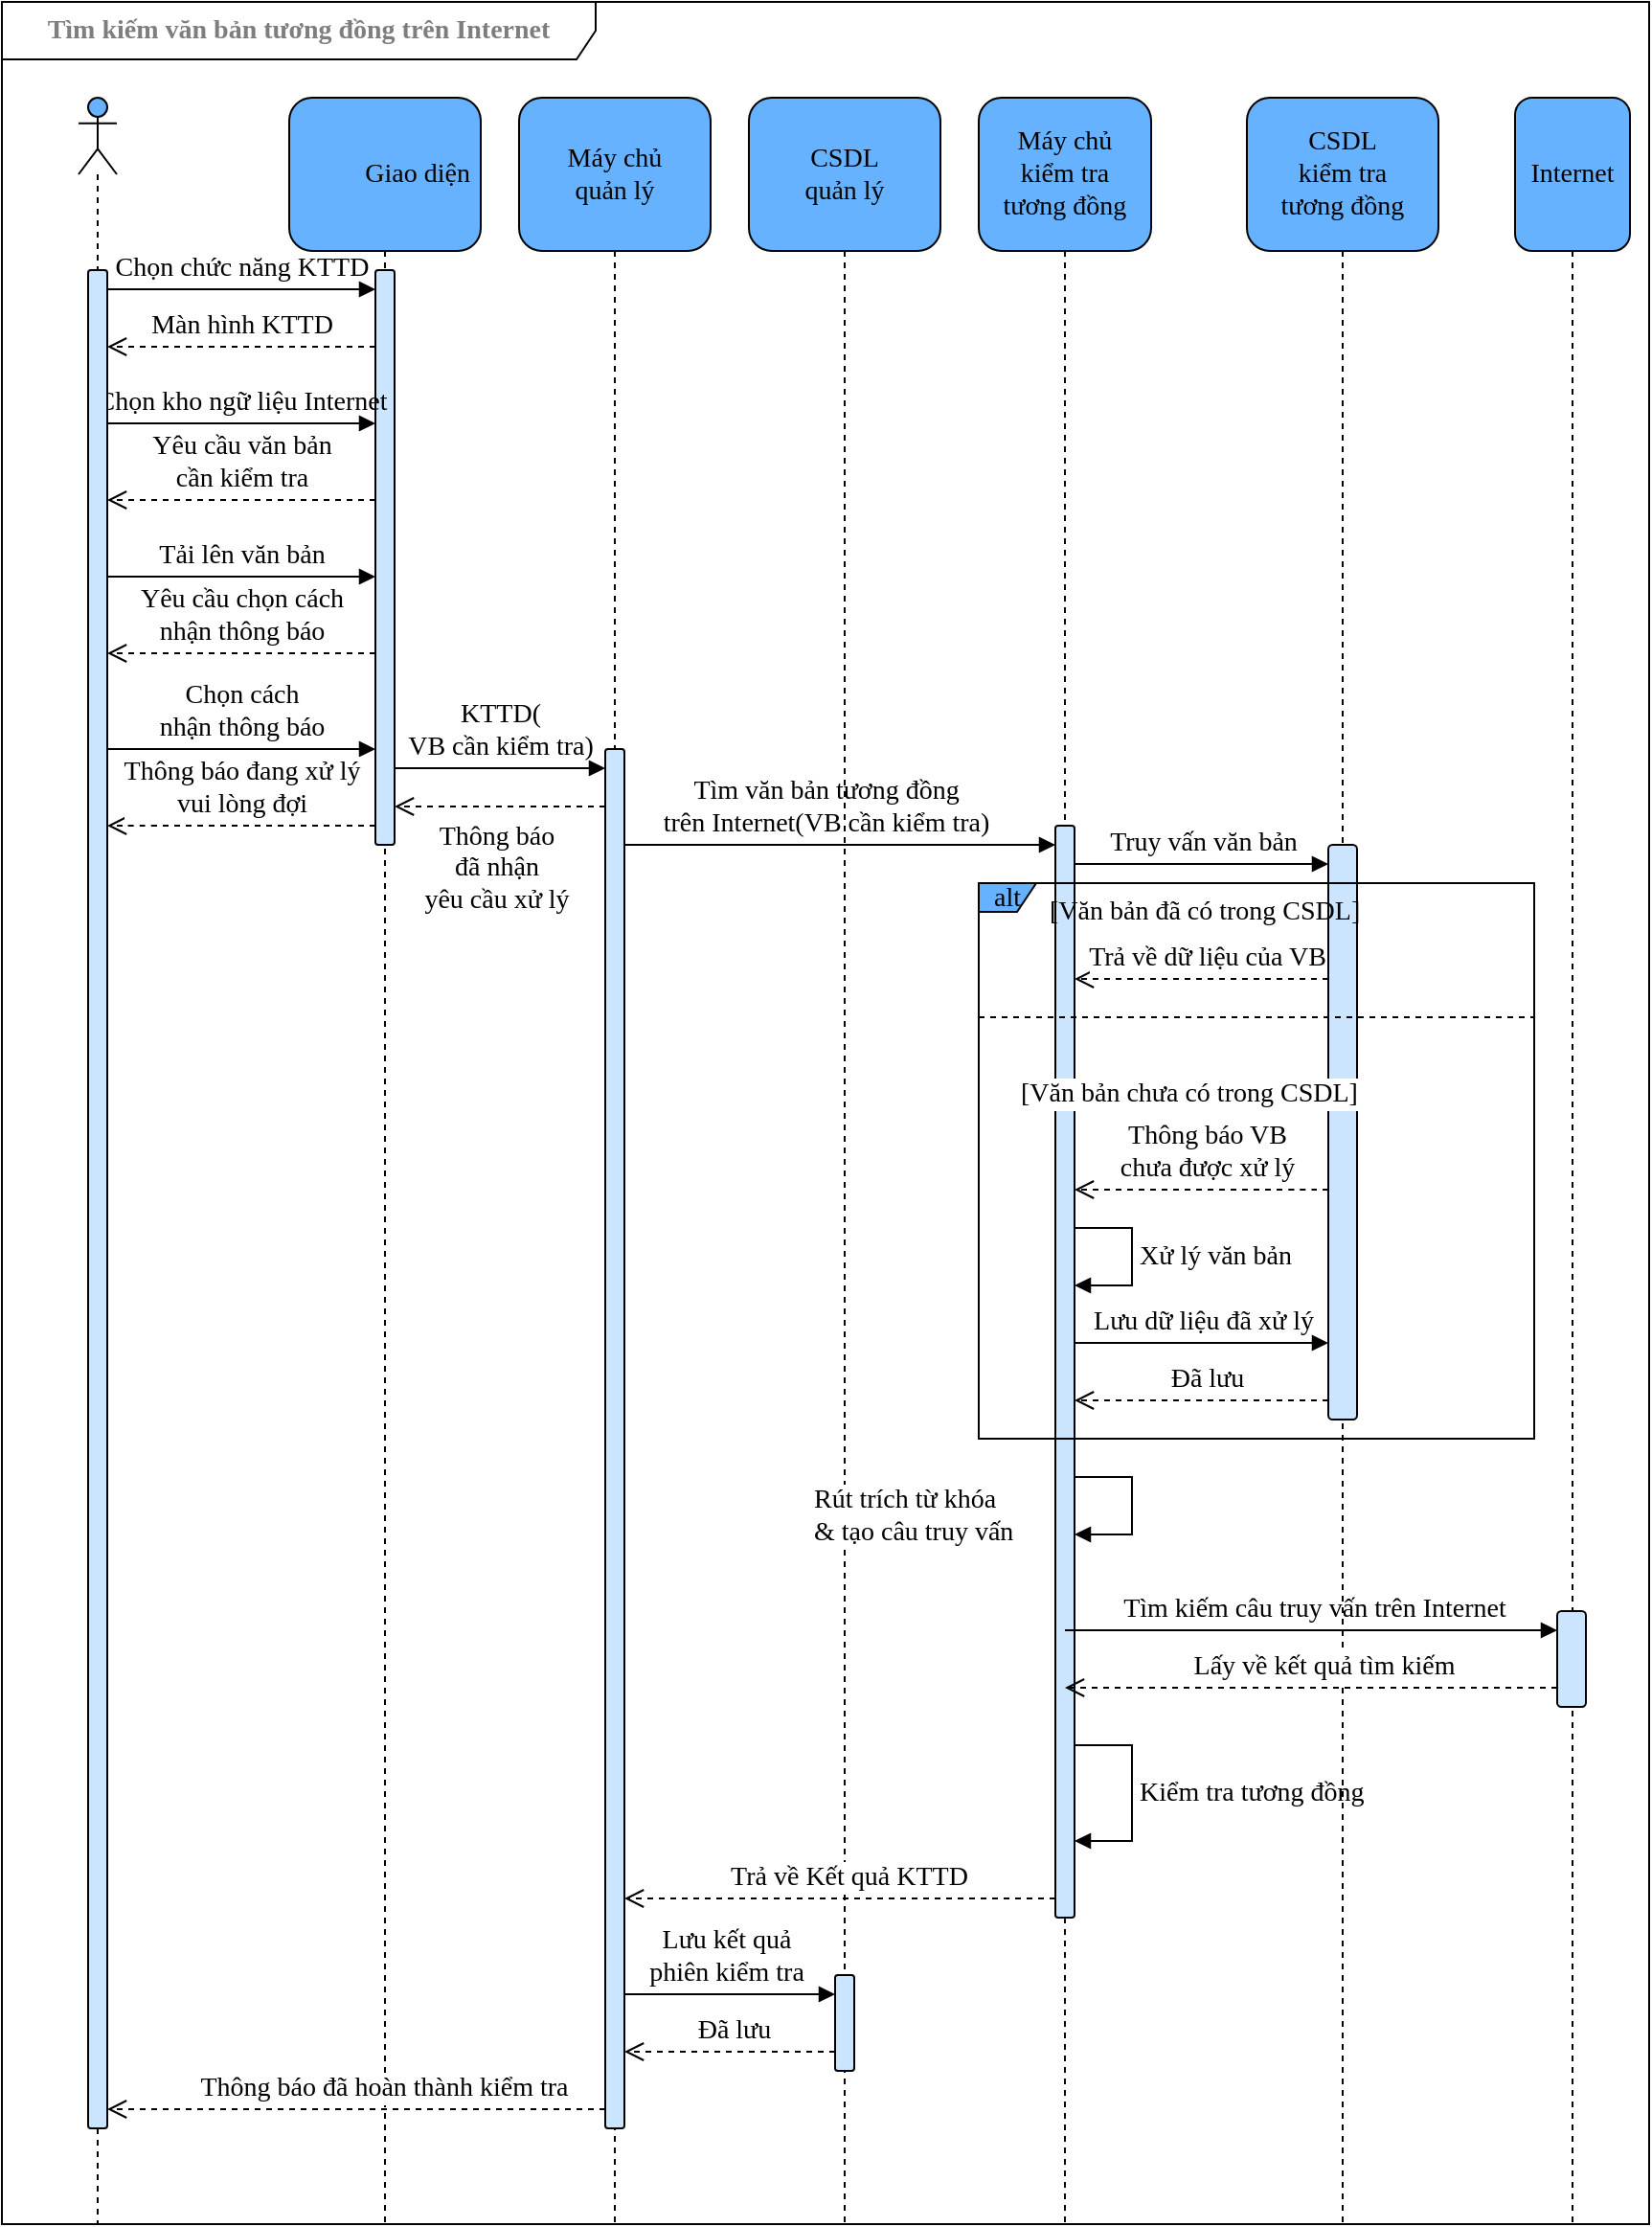 <mxfile version="21.0.2" type="github">
  <diagram name="Page-1" id="2YBvvXClWsGukQMizWep">
    <mxGraphModel dx="1750" dy="870" grid="1" gridSize="10" guides="1" tooltips="1" connect="1" arrows="1" fold="1" page="1" pageScale="1" pageWidth="827" pageHeight="1169" math="0" shadow="0">
      <root>
        <mxCell id="0" />
        <mxCell id="1" parent="0" />
        <mxCell id="cX_w4Ew1UuXiZ9B4Vwmg-1" value="" style="shape=umlLifeline;perimeter=lifelinePerimeter;whiteSpace=wrap;html=1;container=1;dropTarget=0;collapsible=0;recursiveResize=0;outlineConnect=0;portConstraint=eastwest;newEdgeStyle={&quot;edgeStyle&quot;:&quot;elbowEdgeStyle&quot;,&quot;elbow&quot;:&quot;vertical&quot;,&quot;curved&quot;:0,&quot;rounded&quot;:0};participant=umlActor;fontFamily=Times New Roman;fontSize=14;labelBackgroundColor=none;rounded=1;fillColor=#66B2FF;" vertex="1" parent="1">
          <mxGeometry x="40" y="50" width="20" height="1110" as="geometry" />
        </mxCell>
        <mxCell id="cX_w4Ew1UuXiZ9B4Vwmg-2" value="&lt;b&gt;Tìm kiếm văn bản tương đồng trên Internet&lt;/b&gt;" style="shape=umlFrame;whiteSpace=wrap;html=1;pointerEvents=0;recursiveResize=0;container=1;collapsible=0;width=310;height=30;fontFamily=Times New Roman;fontSize=14;labelBackgroundColor=none;rounded=1;labelBorderColor=none;textOpacity=50;" vertex="1" parent="1">
          <mxGeometry width="860" height="1160" as="geometry" />
        </mxCell>
        <mxCell id="cX_w4Ew1UuXiZ9B4Vwmg-3" value="&lt;div style=&quot;text-align: center; font-size: 14px;&quot;&gt;&lt;span style=&quot;background-color: initial; font-size: 14px;&quot;&gt;Giao diện&lt;/span&gt;&lt;span style=&quot;background-color: initial; white-space: pre; font-size: 14px;&quot;&gt;	&lt;/span&gt;&lt;/div&gt;" style="shape=umlLifeline;perimeter=lifelinePerimeter;whiteSpace=wrap;html=1;container=1;dropTarget=0;collapsible=0;recursiveResize=0;outlineConnect=0;portConstraint=eastwest;newEdgeStyle={&quot;edgeStyle&quot;:&quot;elbowEdgeStyle&quot;,&quot;elbow&quot;:&quot;vertical&quot;,&quot;curved&quot;:0,&quot;rounded&quot;:0};size=80;fontFamily=Times New Roman;fontSize=14;labelBackgroundColor=none;align=right;verticalAlign=middle;rounded=1;fillColor=#66B2FF;" vertex="1" parent="cX_w4Ew1UuXiZ9B4Vwmg-2">
          <mxGeometry x="150" y="50" width="100" height="1110" as="geometry" />
        </mxCell>
        <mxCell id="cX_w4Ew1UuXiZ9B4Vwmg-4" value="" style="html=1;points=[];perimeter=orthogonalPerimeter;outlineConnect=0;targetShapes=umlLifeline;portConstraint=eastwest;newEdgeStyle={&quot;edgeStyle&quot;:&quot;elbowEdgeStyle&quot;,&quot;elbow&quot;:&quot;vertical&quot;,&quot;curved&quot;:0,&quot;rounded&quot;:0};rounded=1;fontFamily=Times New Roman;fontSize=14;fillColor=#CCE5FF;" vertex="1" parent="cX_w4Ew1UuXiZ9B4Vwmg-3">
          <mxGeometry x="45" y="90" width="10" height="300" as="geometry" />
        </mxCell>
        <mxCell id="cX_w4Ew1UuXiZ9B4Vwmg-5" value="CSDL&lt;br style=&quot;font-size: 14px;&quot;&gt;quản lý" style="shape=umlLifeline;perimeter=lifelinePerimeter;whiteSpace=wrap;html=1;container=1;dropTarget=0;collapsible=0;recursiveResize=0;outlineConnect=0;portConstraint=eastwest;newEdgeStyle={&quot;edgeStyle&quot;:&quot;elbowEdgeStyle&quot;,&quot;elbow&quot;:&quot;vertical&quot;,&quot;curved&quot;:0,&quot;rounded&quot;:0};size=80;fontFamily=Times New Roman;fontSize=14;labelBackgroundColor=none;rounded=1;fillColor=#66B2FF;" vertex="1" parent="cX_w4Ew1UuXiZ9B4Vwmg-2">
          <mxGeometry x="390" y="50" width="100" height="1110" as="geometry" />
        </mxCell>
        <mxCell id="cX_w4Ew1UuXiZ9B4Vwmg-7" value="" style="html=1;points=[];perimeter=orthogonalPerimeter;outlineConnect=0;targetShapes=umlLifeline;portConstraint=eastwest;newEdgeStyle={&quot;edgeStyle&quot;:&quot;elbowEdgeStyle&quot;,&quot;elbow&quot;:&quot;vertical&quot;,&quot;curved&quot;:0,&quot;rounded&quot;:0};rounded=1;fontFamily=Times New Roman;fontSize=14;fillColor=#CCE5FF;" vertex="1" parent="cX_w4Ew1UuXiZ9B4Vwmg-5">
          <mxGeometry x="45" y="980" width="10" height="50" as="geometry" />
        </mxCell>
        <mxCell id="cX_w4Ew1UuXiZ9B4Vwmg-8" value="Máy chủ&lt;br style=&quot;font-size: 14px;&quot;&gt;quản lý" style="shape=umlLifeline;perimeter=lifelinePerimeter;whiteSpace=wrap;html=1;container=1;dropTarget=0;collapsible=0;recursiveResize=0;outlineConnect=0;portConstraint=eastwest;newEdgeStyle={&quot;edgeStyle&quot;:&quot;elbowEdgeStyle&quot;,&quot;elbow&quot;:&quot;vertical&quot;,&quot;curved&quot;:0,&quot;rounded&quot;:0};size=80;fontFamily=Times New Roman;fontSize=14;labelBackgroundColor=none;rounded=1;fillColor=#66B2FF;" vertex="1" parent="cX_w4Ew1UuXiZ9B4Vwmg-2">
          <mxGeometry x="270" y="50" width="100" height="1110" as="geometry" />
        </mxCell>
        <mxCell id="cX_w4Ew1UuXiZ9B4Vwmg-9" value="&lt;font style=&quot;font-size: 14px;&quot;&gt;KTTD(&lt;br style=&quot;font-size: 14px;&quot;&gt;VB cần kiểm tra)&lt;br style=&quot;font-size: 14px;&quot;&gt;&lt;/font&gt;" style="html=1;verticalAlign=bottom;endArrow=block;edgeStyle=elbowEdgeStyle;elbow=vertical;curved=0;rounded=1;fontFamily=Times New Roman;fontSize=14;labelBackgroundColor=none;" edge="1" parent="cX_w4Ew1UuXiZ9B4Vwmg-2" source="cX_w4Ew1UuXiZ9B4Vwmg-4" target="cX_w4Ew1UuXiZ9B4Vwmg-32">
          <mxGeometry width="80" relative="1" as="geometry">
            <mxPoint x="200" y="400" as="sourcePoint" />
            <mxPoint x="320" y="300" as="targetPoint" />
            <Array as="points">
              <mxPoint x="260" y="400" />
              <mxPoint x="270" y="410" />
              <mxPoint x="220" y="410" />
              <mxPoint x="220" y="410" />
              <mxPoint x="230" y="400" />
              <mxPoint x="260" y="300" />
              <mxPoint x="220" y="290" />
              <mxPoint x="310" y="310" />
              <mxPoint x="350" y="390" />
              <mxPoint x="360" y="400" />
              <mxPoint x="320" y="590" />
              <mxPoint x="420" y="700" />
            </Array>
            <mxPoint as="offset" />
          </mxGeometry>
        </mxCell>
        <mxCell id="cX_w4Ew1UuXiZ9B4Vwmg-12" value="Máy chủ&lt;br style=&quot;font-size: 14px;&quot;&gt;kiểm tra&lt;br style=&quot;font-size: 14px;&quot;&gt;tương đồng" style="shape=umlLifeline;perimeter=lifelinePerimeter;whiteSpace=wrap;html=1;container=1;dropTarget=0;collapsible=0;recursiveResize=0;outlineConnect=0;portConstraint=eastwest;newEdgeStyle={&quot;edgeStyle&quot;:&quot;elbowEdgeStyle&quot;,&quot;elbow&quot;:&quot;vertical&quot;,&quot;curved&quot;:0,&quot;rounded&quot;:0};size=80;fontFamily=Times New Roman;fontSize=14;labelBackgroundColor=none;rounded=1;fillColor=#66B2FF;" vertex="1" parent="cX_w4Ew1UuXiZ9B4Vwmg-2">
          <mxGeometry x="510" y="50" width="90" height="1110" as="geometry" />
        </mxCell>
        <mxCell id="cX_w4Ew1UuXiZ9B4Vwmg-13" value="&lt;font style=&quot;font-size: 14px;&quot;&gt;Kiểm tra tương đồng&lt;/font&gt;" style="html=1;align=left;spacingLeft=2;endArrow=block;rounded=1;edgeStyle=orthogonalEdgeStyle;curved=0;rounded=0;fontFamily=Times New Roman;fontSize=14;" edge="1" parent="cX_w4Ew1UuXiZ9B4Vwmg-12" source="cX_w4Ew1UuXiZ9B4Vwmg-14" target="cX_w4Ew1UuXiZ9B4Vwmg-14">
          <mxGeometry relative="1" as="geometry">
            <mxPoint x="50" y="930" as="sourcePoint" />
            <Array as="points">
              <mxPoint x="80" y="860" />
              <mxPoint x="80" y="910" />
            </Array>
            <mxPoint x="100" y="830" as="targetPoint" />
          </mxGeometry>
        </mxCell>
        <mxCell id="cX_w4Ew1UuXiZ9B4Vwmg-14" value="" style="html=1;points=[];perimeter=orthogonalPerimeter;outlineConnect=0;targetShapes=umlLifeline;portConstraint=eastwest;newEdgeStyle={&quot;edgeStyle&quot;:&quot;elbowEdgeStyle&quot;,&quot;elbow&quot;:&quot;vertical&quot;,&quot;curved&quot;:0,&quot;rounded&quot;:0};rounded=1;fontFamily=Times New Roman;fontSize=14;fillColor=#CCE5FF;" vertex="1" parent="cX_w4Ew1UuXiZ9B4Vwmg-12">
          <mxGeometry x="40" y="380" width="10" height="570" as="geometry" />
        </mxCell>
        <mxCell id="cX_w4Ew1UuXiZ9B4Vwmg-15" value="&lt;font style=&quot;font-size: 14px;&quot;&gt;Xử lý văn bản&lt;/font&gt;" style="html=1;align=left;spacingLeft=2;endArrow=block;rounded=1;edgeStyle=orthogonalEdgeStyle;curved=0;rounded=0;fontFamily=Times New Roman;fontSize=14;" edge="1" parent="cX_w4Ew1UuXiZ9B4Vwmg-12" source="cX_w4Ew1UuXiZ9B4Vwmg-14" target="cX_w4Ew1UuXiZ9B4Vwmg-14">
          <mxGeometry relative="1" as="geometry">
            <mxPoint x="-30" y="585" as="sourcePoint" />
            <Array as="points">
              <mxPoint x="80" y="590" />
              <mxPoint x="80" y="620" />
            </Array>
          </mxGeometry>
        </mxCell>
        <mxCell id="cX_w4Ew1UuXiZ9B4Vwmg-16" value="CSDL&lt;br style=&quot;font-size: 14px;&quot;&gt;kiểm tra&lt;br style=&quot;font-size: 14px;&quot;&gt;tương đồng" style="shape=umlLifeline;perimeter=lifelinePerimeter;whiteSpace=wrap;html=1;container=1;dropTarget=0;collapsible=0;recursiveResize=0;outlineConnect=0;portConstraint=eastwest;newEdgeStyle={&quot;edgeStyle&quot;:&quot;elbowEdgeStyle&quot;,&quot;elbow&quot;:&quot;vertical&quot;,&quot;curved&quot;:0,&quot;rounded&quot;:0};size=80;fontFamily=Times New Roman;fontSize=14;labelBackgroundColor=none;rounded=1;fillColor=#66B2FF;" vertex="1" parent="cX_w4Ew1UuXiZ9B4Vwmg-2">
          <mxGeometry x="650" y="50" width="100" height="1110" as="geometry" />
        </mxCell>
        <mxCell id="cX_w4Ew1UuXiZ9B4Vwmg-17" value="" style="html=1;points=[];perimeter=orthogonalPerimeter;outlineConnect=0;targetShapes=umlLifeline;portConstraint=eastwest;newEdgeStyle={&quot;edgeStyle&quot;:&quot;elbowEdgeStyle&quot;,&quot;elbow&quot;:&quot;vertical&quot;,&quot;curved&quot;:0,&quot;rounded&quot;:0};rounded=1;fontFamily=Times New Roman;fontSize=14;fillColor=#CCE5FF;" vertex="1" parent="cX_w4Ew1UuXiZ9B4Vwmg-16">
          <mxGeometry x="42.5" y="390" width="15" height="300" as="geometry" />
        </mxCell>
        <mxCell id="cX_w4Ew1UuXiZ9B4Vwmg-18" value="&lt;font style=&quot;font-size: 14px;&quot;&gt;Tìm văn bản tương đồng&lt;br&gt;trên Internet(VB cần kiểm tra)&lt;br style=&quot;font-size: 14px;&quot;&gt;&lt;/font&gt;" style="html=1;verticalAlign=bottom;endArrow=block;edgeStyle=elbowEdgeStyle;elbow=vertical;curved=0;rounded=1;fontFamily=Times New Roman;fontSize=14;labelBackgroundColor=none;" edge="1" parent="cX_w4Ew1UuXiZ9B4Vwmg-2" source="cX_w4Ew1UuXiZ9B4Vwmg-32" target="cX_w4Ew1UuXiZ9B4Vwmg-14">
          <mxGeometry x="-0.067" width="80" relative="1" as="geometry">
            <mxPoint x="354" y="510" as="sourcePoint" />
            <mxPoint x="474" y="510" as="targetPoint" />
            <Array as="points">
              <mxPoint x="430" y="440" />
              <mxPoint x="414" y="510" />
              <mxPoint x="384" y="490" />
              <mxPoint x="444" y="510" />
              <mxPoint x="434" y="480" />
              <mxPoint x="444" y="490" />
              <mxPoint x="394" y="490" />
              <mxPoint x="394" y="490" />
              <mxPoint x="404" y="480" />
              <mxPoint x="434" y="380" />
              <mxPoint x="394" y="370" />
              <mxPoint x="484" y="390" />
              <mxPoint x="524" y="470" />
              <mxPoint x="534" y="480" />
              <mxPoint x="494" y="670" />
              <mxPoint x="594" y="780" />
            </Array>
            <mxPoint as="offset" />
          </mxGeometry>
        </mxCell>
        <mxCell id="cX_w4Ew1UuXiZ9B4Vwmg-19" value="&lt;font style=&quot;font-size: 14px;&quot;&gt;Truy vấn văn bản&lt;br style=&quot;font-size: 14px;&quot;&gt;&lt;/font&gt;" style="html=1;verticalAlign=bottom;endArrow=block;edgeStyle=elbowEdgeStyle;elbow=vertical;curved=0;rounded=1;fontFamily=Times New Roman;fontSize=14;labelBackgroundColor=none;" edge="1" parent="cX_w4Ew1UuXiZ9B4Vwmg-2" source="cX_w4Ew1UuXiZ9B4Vwmg-14" target="cX_w4Ew1UuXiZ9B4Vwmg-17">
          <mxGeometry x="0.013" width="80" relative="1" as="geometry">
            <mxPoint x="520" y="410" as="sourcePoint" />
            <mxPoint x="720" y="410" as="targetPoint" />
            <Array as="points">
              <mxPoint x="650" y="450" />
              <mxPoint x="610" y="530" />
              <mxPoint x="650" y="520" />
              <mxPoint x="570" y="510" />
              <mxPoint x="600" y="530" />
              <mxPoint x="610" y="520" />
              <mxPoint x="580" y="510" />
              <mxPoint x="580" y="520" />
              <mxPoint x="549" y="390" />
              <mxPoint x="609" y="410" />
              <mxPoint x="599" y="380" />
              <mxPoint x="609" y="390" />
              <mxPoint x="559" y="390" />
              <mxPoint x="559" y="390" />
              <mxPoint x="569" y="380" />
              <mxPoint x="599" y="280" />
              <mxPoint x="559" y="270" />
              <mxPoint x="649" y="290" />
              <mxPoint x="689" y="370" />
              <mxPoint x="699" y="380" />
              <mxPoint x="659" y="570" />
              <mxPoint x="759" y="680" />
            </Array>
            <mxPoint as="offset" />
          </mxGeometry>
        </mxCell>
        <mxCell id="cX_w4Ew1UuXiZ9B4Vwmg-20" value="&lt;font style=&quot;font-size: 14px;&quot;&gt;alt&lt;/font&gt;" style="shape=umlFrame;whiteSpace=wrap;html=1;pointerEvents=0;recursiveResize=0;container=1;collapsible=0;width=30;height=15;rounded=1;fontFamily=Times New Roman;fontSize=14;fillColor=#66B2FF;labelBackgroundColor=none;" vertex="1" parent="cX_w4Ew1UuXiZ9B4Vwmg-2">
          <mxGeometry x="510" y="460" width="290" height="290" as="geometry" />
        </mxCell>
        <mxCell id="cX_w4Ew1UuXiZ9B4Vwmg-21" value="&lt;font style=&quot;font-size: 14px;&quot;&gt;[Văn bản đã có trong CSDL]&lt;/font&gt;" style="text;html=1;rounded=1;fontFamily=Times New Roman;fontSize=14;" vertex="1" parent="cX_w4Ew1UuXiZ9B4Vwmg-20">
          <mxGeometry width="100" height="20" relative="1" as="geometry">
            <mxPoint x="35" as="offset" />
          </mxGeometry>
        </mxCell>
        <mxCell id="cX_w4Ew1UuXiZ9B4Vwmg-22" value="&lt;font style=&quot;font-size: 14px;&quot;&gt;[Văn bản chưa có trong CSDL]&lt;/font&gt;" style="line;strokeWidth=1;dashed=1;labelPosition=center;verticalLabelPosition=bottom;align=left;verticalAlign=top;spacingLeft=20;spacingTop=15;html=1;whiteSpace=wrap;rounded=1;fontFamily=Times New Roman;fontSize=14;" vertex="1" parent="cX_w4Ew1UuXiZ9B4Vwmg-20">
          <mxGeometry y="60" width="290" height="20" as="geometry" />
        </mxCell>
        <mxCell id="cX_w4Ew1UuXiZ9B4Vwmg-23" value="&lt;font style=&quot;font-size: 14px;&quot;&gt;Trả về dữ liệu của VB&lt;/font&gt;" style="html=1;verticalAlign=bottom;endArrow=open;dashed=1;endSize=8;edgeStyle=elbowEdgeStyle;elbow=vertical;curved=0;rounded=1;fontFamily=Times New Roman;fontSize=14;" edge="1" parent="cX_w4Ew1UuXiZ9B4Vwmg-2" source="cX_w4Ew1UuXiZ9B4Vwmg-17" target="cX_w4Ew1UuXiZ9B4Vwmg-14">
          <mxGeometry x="-0.04" relative="1" as="geometry">
            <mxPoint x="770" y="459.58" as="sourcePoint" />
            <mxPoint x="650" y="459.58" as="targetPoint" />
            <Array as="points">
              <mxPoint x="630" y="510" />
              <mxPoint x="630" y="600" />
              <mxPoint x="630" y="630" />
              <mxPoint x="710" y="459.58" />
              <mxPoint x="730" y="459.58" />
              <mxPoint x="690" y="459.58" />
              <mxPoint x="740" y="469.58" />
              <mxPoint x="750" y="479.58" />
            </Array>
            <mxPoint as="offset" />
          </mxGeometry>
        </mxCell>
        <mxCell id="cX_w4Ew1UuXiZ9B4Vwmg-24" value="&lt;font style=&quot;font-size: 14px;&quot;&gt;Thông báo VB&lt;br style=&quot;font-size: 14px;&quot;&gt;chưa được xử lý&lt;/font&gt;" style="html=1;verticalAlign=bottom;endArrow=open;dashed=1;endSize=8;edgeStyle=elbowEdgeStyle;elbow=vertical;curved=0;rounded=1;fontFamily=Times New Roman;fontSize=14;" edge="1" parent="cX_w4Ew1UuXiZ9B4Vwmg-2" source="cX_w4Ew1UuXiZ9B4Vwmg-17" target="cX_w4Ew1UuXiZ9B4Vwmg-14">
          <mxGeometry x="-0.045" relative="1" as="geometry">
            <mxPoint x="755" y="750" as="sourcePoint" />
            <mxPoint x="610" y="750" as="targetPoint" />
            <Array as="points">
              <mxPoint x="680" y="620" />
              <mxPoint x="660" y="610" />
              <mxPoint x="640" y="600" />
              <mxPoint x="640" y="720" />
              <mxPoint x="685" y="750" />
              <mxPoint x="685" y="780" />
              <mxPoint x="765" y="609.58" />
              <mxPoint x="785" y="609.58" />
              <mxPoint x="745" y="609.58" />
              <mxPoint x="795" y="619.58" />
              <mxPoint x="805" y="629.58" />
            </Array>
            <mxPoint as="offset" />
          </mxGeometry>
        </mxCell>
        <mxCell id="cX_w4Ew1UuXiZ9B4Vwmg-25" value="&lt;font style=&quot;font-size: 14px;&quot;&gt;Lưu dữ liệu đã xử lý&lt;br style=&quot;font-size: 14px;&quot;&gt;&lt;/font&gt;" style="html=1;verticalAlign=bottom;endArrow=block;edgeStyle=elbowEdgeStyle;elbow=vertical;curved=0;rounded=1;fontFamily=Times New Roman;fontSize=14;labelBackgroundColor=none;" edge="1" parent="cX_w4Ew1UuXiZ9B4Vwmg-2" source="cX_w4Ew1UuXiZ9B4Vwmg-14" target="cX_w4Ew1UuXiZ9B4Vwmg-17">
          <mxGeometry x="0.013" width="80" relative="1" as="geometry">
            <mxPoint x="570" y="810" as="sourcePoint" />
            <mxPoint x="742.5" y="830" as="targetPoint" />
            <Array as="points">
              <mxPoint x="650" y="700" />
              <mxPoint x="640" y="790" />
              <mxPoint x="652.5" y="830" />
              <mxPoint x="692.5" y="820" />
              <mxPoint x="612.5" y="810" />
              <mxPoint x="642.5" y="830" />
              <mxPoint x="652.5" y="820" />
              <mxPoint x="622.5" y="810" />
              <mxPoint x="622.5" y="820" />
              <mxPoint x="591.5" y="690" />
              <mxPoint x="651.5" y="710" />
              <mxPoint x="641.5" y="680" />
              <mxPoint x="651.5" y="690" />
              <mxPoint x="601.5" y="690" />
              <mxPoint x="601.5" y="690" />
              <mxPoint x="611.5" y="680" />
              <mxPoint x="641.5" y="580" />
              <mxPoint x="601.5" y="570" />
              <mxPoint x="691.5" y="590" />
              <mxPoint x="731.5" y="670" />
              <mxPoint x="741.5" y="680" />
              <mxPoint x="701.5" y="870" />
              <mxPoint x="801.5" y="980" />
            </Array>
            <mxPoint as="offset" />
          </mxGeometry>
        </mxCell>
        <mxCell id="cX_w4Ew1UuXiZ9B4Vwmg-26" value="&lt;font style=&quot;font-size: 14px;&quot;&gt;Đã lưu&lt;/font&gt;" style="html=1;verticalAlign=bottom;endArrow=open;dashed=1;endSize=8;edgeStyle=elbowEdgeStyle;elbow=vertical;curved=0;rounded=1;fontFamily=Times New Roman;fontSize=14;" edge="1" parent="cX_w4Ew1UuXiZ9B4Vwmg-2" source="cX_w4Ew1UuXiZ9B4Vwmg-17" target="cX_w4Ew1UuXiZ9B4Vwmg-14">
          <mxGeometry x="-0.045" relative="1" as="geometry">
            <mxPoint x="785" y="840" as="sourcePoint" />
            <mxPoint x="590" y="840" as="targetPoint" />
            <Array as="points">
              <mxPoint x="650" y="730" />
              <mxPoint x="770" y="870" />
              <mxPoint x="770" y="900" />
              <mxPoint x="850" y="729.58" />
              <mxPoint x="870" y="729.58" />
              <mxPoint x="830" y="729.58" />
              <mxPoint x="880" y="739.58" />
              <mxPoint x="890" y="749.58" />
            </Array>
            <mxPoint as="offset" />
          </mxGeometry>
        </mxCell>
        <mxCell id="cX_w4Ew1UuXiZ9B4Vwmg-27" value="&lt;font style=&quot;font-size: 14px;&quot;&gt;Trả về Kết quả KTTD&lt;/font&gt;" style="html=1;verticalAlign=bottom;endArrow=open;dashed=1;endSize=8;edgeStyle=elbowEdgeStyle;elbow=vertical;curved=0;rounded=1;fontFamily=Times New Roman;fontSize=14;" edge="1" parent="cX_w4Ew1UuXiZ9B4Vwmg-2" source="cX_w4Ew1UuXiZ9B4Vwmg-14" target="cX_w4Ew1UuXiZ9B4Vwmg-32">
          <mxGeometry x="-0.04" relative="1" as="geometry">
            <mxPoint x="525" y="960" as="sourcePoint" />
            <mxPoint x="380" y="960" as="targetPoint" />
            <Array as="points">
              <mxPoint x="530" y="990" />
              <mxPoint x="460" y="960" />
              <mxPoint x="455" y="990" />
              <mxPoint x="535" y="819.58" />
              <mxPoint x="555" y="819.58" />
              <mxPoint x="515" y="819.58" />
              <mxPoint x="565" y="829.58" />
              <mxPoint x="575" y="839.58" />
            </Array>
            <mxPoint as="offset" />
          </mxGeometry>
        </mxCell>
        <mxCell id="cX_w4Ew1UuXiZ9B4Vwmg-28" value="&lt;font style=&quot;font-size: 14px;&quot;&gt;Lưu kết quả&lt;br style=&quot;font-size: 14px;&quot;&gt;phiên kiểm tra&lt;br style=&quot;font-size: 14px;&quot;&gt;&lt;/font&gt;" style="html=1;verticalAlign=bottom;endArrow=block;edgeStyle=elbowEdgeStyle;elbow=vertical;curved=0;rounded=1;fontFamily=Times New Roman;fontSize=14;labelBackgroundColor=none;" edge="1" parent="cX_w4Ew1UuXiZ9B4Vwmg-2" source="cX_w4Ew1UuXiZ9B4Vwmg-32" target="cX_w4Ew1UuXiZ9B4Vwmg-7">
          <mxGeometry x="-0.057" width="80" relative="1" as="geometry">
            <mxPoint x="337.5" y="1030" as="sourcePoint" />
            <mxPoint x="482.5" y="1030" as="targetPoint" />
            <Array as="points">
              <mxPoint x="380" y="1040" />
              <mxPoint x="460" y="990" />
              <mxPoint x="392.5" y="1030" />
              <mxPoint x="432.5" y="1020" />
              <mxPoint x="352.5" y="1010" />
              <mxPoint x="382.5" y="1030" />
              <mxPoint x="392.5" y="1020" />
              <mxPoint x="362.5" y="1010" />
              <mxPoint x="362.5" y="1020" />
              <mxPoint x="331.5" y="890" />
              <mxPoint x="391.5" y="910" />
              <mxPoint x="381.5" y="880" />
              <mxPoint x="391.5" y="890" />
              <mxPoint x="341.5" y="890" />
              <mxPoint x="341.5" y="890" />
              <mxPoint x="351.5" y="880" />
              <mxPoint x="381.5" y="780" />
              <mxPoint x="341.5" y="770" />
              <mxPoint x="431.5" y="790" />
              <mxPoint x="471.5" y="870" />
              <mxPoint x="481.5" y="880" />
              <mxPoint x="441.5" y="1070" />
              <mxPoint x="541.5" y="1180" />
            </Array>
            <mxPoint x="1" as="offset" />
          </mxGeometry>
        </mxCell>
        <mxCell id="cX_w4Ew1UuXiZ9B4Vwmg-29" value="&lt;font style=&quot;font-size: 14px;&quot;&gt;Đã lưu&lt;/font&gt;" style="html=1;verticalAlign=bottom;endArrow=open;dashed=1;endSize=8;edgeStyle=elbowEdgeStyle;elbow=vertical;curved=0;rounded=1;fontFamily=Times New Roman;fontSize=14;" edge="1" parent="cX_w4Ew1UuXiZ9B4Vwmg-2" source="cX_w4Ew1UuXiZ9B4Vwmg-7" target="cX_w4Ew1UuXiZ9B4Vwmg-32">
          <mxGeometry x="-0.04" relative="1" as="geometry">
            <mxPoint x="600" y="1080" as="sourcePoint" />
            <mxPoint x="365" y="1080" as="targetPoint" />
            <Array as="points">
              <mxPoint x="380" y="1070" />
              <mxPoint x="500" y="1110" />
              <mxPoint x="580" y="939.58" />
              <mxPoint x="600" y="939.58" />
              <mxPoint x="560" y="939.58" />
              <mxPoint x="610" y="949.58" />
              <mxPoint x="620" y="959.58" />
            </Array>
            <mxPoint as="offset" />
          </mxGeometry>
        </mxCell>
        <mxCell id="cX_w4Ew1UuXiZ9B4Vwmg-30" value="&lt;font style=&quot;font-size: 14px;&quot;&gt;Thông báo&lt;br style=&quot;font-size: 14px;&quot;&gt;đã nhận&lt;br style=&quot;font-size: 14px;&quot;&gt;yêu cầu xử lý&lt;/font&gt;" style="html=1;verticalAlign=bottom;endArrow=open;dashed=1;endSize=8;edgeStyle=elbowEdgeStyle;elbow=vertical;curved=0;rounded=1;fontFamily=Times New Roman;fontSize=14;" edge="1" parent="cX_w4Ew1UuXiZ9B4Vwmg-2" source="cX_w4Ew1UuXiZ9B4Vwmg-32" target="cX_w4Ew1UuXiZ9B4Vwmg-4">
          <mxGeometry x="0.038" y="60" relative="1" as="geometry">
            <mxPoint x="270" y="450" as="sourcePoint" />
            <mxPoint x="210" y="450" as="targetPoint" />
            <Array as="points">
              <mxPoint x="250" y="420" />
              <mxPoint x="280" y="450" />
              <mxPoint x="260" y="450" />
              <mxPoint x="155" y="440" />
              <mxPoint x="245" y="430" />
              <mxPoint x="185" y="370" />
              <mxPoint x="225" y="410" />
              <mxPoint x="245" y="400" />
              <mxPoint x="275" y="400" />
              <mxPoint x="255" y="420" />
              <mxPoint x="215" y="390" />
              <mxPoint x="285" y="340" />
              <mxPoint x="325" y="330" />
              <mxPoint x="355" y="380" />
            </Array>
            <mxPoint as="offset" />
          </mxGeometry>
        </mxCell>
        <mxCell id="cX_w4Ew1UuXiZ9B4Vwmg-31" value="" style="html=1;verticalAlign=bottom;endArrow=none;edgeStyle=elbowEdgeStyle;elbow=vertical;curved=0;rounded=1;fontFamily=Times New Roman;fontSize=14;labelBackgroundColor=none;" edge="1" parent="cX_w4Ew1UuXiZ9B4Vwmg-2" source="cX_w4Ew1UuXiZ9B4Vwmg-8" target="cX_w4Ew1UuXiZ9B4Vwmg-32">
          <mxGeometry x="0.006" width="80" relative="1" as="geometry">
            <mxPoint x="320" y="430" as="sourcePoint" />
            <mxPoint x="440" y="430" as="targetPoint" />
            <Array as="points" />
            <mxPoint as="offset" />
          </mxGeometry>
        </mxCell>
        <mxCell id="cX_w4Ew1UuXiZ9B4Vwmg-32" value="" style="html=1;points=[];perimeter=orthogonalPerimeter;outlineConnect=0;targetShapes=umlLifeline;portConstraint=eastwest;newEdgeStyle={&quot;edgeStyle&quot;:&quot;elbowEdgeStyle&quot;,&quot;elbow&quot;:&quot;vertical&quot;,&quot;curved&quot;:0,&quot;rounded&quot;:0};rounded=1;fontFamily=Times New Roman;fontSize=14;fillColor=#CCE5FF;" vertex="1" parent="cX_w4Ew1UuXiZ9B4Vwmg-2">
          <mxGeometry x="315" y="390" width="10" height="720" as="geometry" />
        </mxCell>
        <mxCell id="cX_w4Ew1UuXiZ9B4Vwmg-44" value="Internet" style="shape=umlLifeline;perimeter=lifelinePerimeter;whiteSpace=wrap;html=1;container=1;dropTarget=0;collapsible=0;recursiveResize=0;outlineConnect=0;portConstraint=eastwest;newEdgeStyle={&quot;edgeStyle&quot;:&quot;elbowEdgeStyle&quot;,&quot;elbow&quot;:&quot;vertical&quot;,&quot;curved&quot;:0,&quot;rounded&quot;:0};size=80;fontFamily=Times New Roman;fontSize=14;labelBackgroundColor=none;rounded=1;fillColor=#66B2FF;" vertex="1" parent="cX_w4Ew1UuXiZ9B4Vwmg-2">
          <mxGeometry x="790" y="50" width="60" height="1110" as="geometry" />
        </mxCell>
        <mxCell id="cX_w4Ew1UuXiZ9B4Vwmg-45" value="" style="html=1;points=[];perimeter=orthogonalPerimeter;outlineConnect=0;targetShapes=umlLifeline;portConstraint=eastwest;newEdgeStyle={&quot;edgeStyle&quot;:&quot;elbowEdgeStyle&quot;,&quot;elbow&quot;:&quot;vertical&quot;,&quot;curved&quot;:0,&quot;rounded&quot;:0};rounded=1;fontFamily=Times New Roman;fontSize=14;fillColor=#CCE5FF;" vertex="1" parent="cX_w4Ew1UuXiZ9B4Vwmg-44">
          <mxGeometry x="22" y="790" width="15" height="50" as="geometry" />
        </mxCell>
        <mxCell id="cX_w4Ew1UuXiZ9B4Vwmg-46" value="&lt;font style=&quot;font-size: 14px;&quot;&gt;Rút trích từ khóa&lt;br&gt;&amp;amp; tạo câu truy vấn&lt;br&gt;&lt;/font&gt;" style="html=1;align=left;spacingLeft=2;endArrow=block;rounded=1;edgeStyle=orthogonalEdgeStyle;curved=0;rounded=0;fontFamily=Times New Roman;fontSize=14;" edge="1" parent="cX_w4Ew1UuXiZ9B4Vwmg-2" target="cX_w4Ew1UuXiZ9B4Vwmg-14">
          <mxGeometry x="0.043" y="140" relative="1" as="geometry">
            <mxPoint x="560" y="910" as="sourcePoint" />
            <Array as="points">
              <mxPoint x="560" y="770" />
              <mxPoint x="590" y="770" />
              <mxPoint x="590" y="800" />
            </Array>
            <mxPoint x="560" y="800" as="targetPoint" />
            <mxPoint as="offset" />
          </mxGeometry>
        </mxCell>
        <mxCell id="cX_w4Ew1UuXiZ9B4Vwmg-47" value="&lt;font style=&quot;font-size: 14px;&quot;&gt;Tìm kiếm câu truy vấn trên Internet&lt;br style=&quot;font-size: 14px;&quot;&gt;&lt;/font&gt;" style="html=1;verticalAlign=bottom;endArrow=block;edgeStyle=elbowEdgeStyle;elbow=vertical;curved=0;rounded=1;fontFamily=Times New Roman;fontSize=14;labelBackgroundColor=none;" edge="1" parent="cX_w4Ew1UuXiZ9B4Vwmg-2" source="cX_w4Ew1UuXiZ9B4Vwmg-12" target="cX_w4Ew1UuXiZ9B4Vwmg-45">
          <mxGeometry x="0.013" width="80" relative="1" as="geometry">
            <mxPoint x="580" y="850" as="sourcePoint" />
            <mxPoint x="713" y="850" as="targetPoint" />
            <Array as="points">
              <mxPoint x="670" y="850" />
              <mxPoint x="660" y="940" />
              <mxPoint x="672.5" y="980" />
              <mxPoint x="712.5" y="970" />
              <mxPoint x="632.5" y="960" />
              <mxPoint x="662.5" y="980" />
              <mxPoint x="672.5" y="970" />
              <mxPoint x="642.5" y="960" />
              <mxPoint x="642.5" y="970" />
              <mxPoint x="611.5" y="840" />
              <mxPoint x="671.5" y="860" />
              <mxPoint x="661.5" y="830" />
              <mxPoint x="671.5" y="840" />
              <mxPoint x="621.5" y="840" />
              <mxPoint x="621.5" y="840" />
              <mxPoint x="631.5" y="830" />
              <mxPoint x="661.5" y="730" />
              <mxPoint x="621.5" y="720" />
              <mxPoint x="711.5" y="740" />
              <mxPoint x="751.5" y="820" />
              <mxPoint x="761.5" y="830" />
              <mxPoint x="721.5" y="1020" />
              <mxPoint x="821.5" y="1130" />
            </Array>
            <mxPoint as="offset" />
          </mxGeometry>
        </mxCell>
        <mxCell id="cX_w4Ew1UuXiZ9B4Vwmg-48" value="&lt;font style=&quot;font-size: 14px;&quot;&gt;Lấy về kết quả tìm kiếm&lt;/font&gt;" style="html=1;verticalAlign=bottom;endArrow=open;dashed=1;endSize=8;edgeStyle=elbowEdgeStyle;elbow=vertical;curved=0;rounded=1;fontFamily=Times New Roman;fontSize=14;" edge="1" parent="cX_w4Ew1UuXiZ9B4Vwmg-2" source="cX_w4Ew1UuXiZ9B4Vwmg-45" target="cX_w4Ew1UuXiZ9B4Vwmg-12">
          <mxGeometry x="-0.045" relative="1" as="geometry">
            <mxPoint x="713" y="880" as="sourcePoint" />
            <mxPoint x="580" y="880" as="targetPoint" />
            <Array as="points">
              <mxPoint x="670" y="880" />
              <mxPoint x="790" y="1020" />
              <mxPoint x="790" y="1050" />
              <mxPoint x="870" y="879.58" />
              <mxPoint x="890" y="879.58" />
              <mxPoint x="850" y="879.58" />
              <mxPoint x="900" y="889.58" />
              <mxPoint x="910" y="899.58" />
            </Array>
            <mxPoint as="offset" />
          </mxGeometry>
        </mxCell>
        <mxCell id="cX_w4Ew1UuXiZ9B4Vwmg-33" value="&lt;font style=&quot;font-size: 14px;&quot;&gt;Chọn chức năng KTTD&lt;br style=&quot;font-size: 14px;&quot;&gt;&lt;/font&gt;" style="html=1;verticalAlign=bottom;endArrow=block;edgeStyle=elbowEdgeStyle;elbow=vertical;curved=0;rounded=1;fontFamily=Times New Roman;fontSize=14;labelBackgroundColor=none;startArrow=none;" edge="1" parent="1" source="cX_w4Ew1UuXiZ9B4Vwmg-43" target="cX_w4Ew1UuXiZ9B4Vwmg-4">
          <mxGeometry x="-0.001" width="80" relative="1" as="geometry">
            <mxPoint x="80" y="150" as="sourcePoint" />
            <mxPoint x="340" y="250" as="targetPoint" />
            <Array as="points">
              <mxPoint x="60" y="150" />
              <mxPoint x="190" y="250" />
            </Array>
            <mxPoint as="offset" />
          </mxGeometry>
        </mxCell>
        <mxCell id="cX_w4Ew1UuXiZ9B4Vwmg-34" value="&lt;font style=&quot;font-size: 14px;&quot;&gt;Màn hình KTTD&lt;/font&gt;" style="html=1;verticalAlign=bottom;endArrow=open;dashed=1;endSize=8;edgeStyle=elbowEdgeStyle;elbow=vertical;curved=0;rounded=1;fontFamily=Times New Roman;fontSize=14;" edge="1" parent="1" source="cX_w4Ew1UuXiZ9B4Vwmg-4" target="cX_w4Ew1UuXiZ9B4Vwmg-43">
          <mxGeometry x="0.001" relative="1" as="geometry">
            <mxPoint x="210" y="220" as="sourcePoint" />
            <mxPoint x="130" y="220" as="targetPoint" />
            <Array as="points">
              <mxPoint x="130" y="180" />
              <mxPoint x="140" y="180" />
              <mxPoint x="180" y="170" />
              <mxPoint x="210" y="220" />
            </Array>
            <mxPoint as="offset" />
          </mxGeometry>
        </mxCell>
        <mxCell id="cX_w4Ew1UuXiZ9B4Vwmg-35" value="&lt;font style=&quot;font-size: 14px;&quot;&gt;Chọn kho ngữ liệu Internet&lt;br style=&quot;font-size: 14px;&quot;&gt;&lt;/font&gt;" style="html=1;verticalAlign=bottom;endArrow=block;edgeStyle=elbowEdgeStyle;elbow=vertical;curved=0;rounded=1;fontFamily=Times New Roman;fontSize=14;labelBackgroundColor=none;" edge="1" parent="1" source="cX_w4Ew1UuXiZ9B4Vwmg-43" target="cX_w4Ew1UuXiZ9B4Vwmg-4">
          <mxGeometry width="80" relative="1" as="geometry">
            <mxPoint x="70" y="420" as="sourcePoint" />
            <mxPoint x="220" y="420" as="targetPoint" />
            <Array as="points">
              <mxPoint x="140" y="220" />
              <mxPoint x="140" y="210" />
              <mxPoint x="150" y="220" />
              <mxPoint x="110" y="410" />
              <mxPoint x="210" y="520" />
            </Array>
            <mxPoint as="offset" />
          </mxGeometry>
        </mxCell>
        <mxCell id="cX_w4Ew1UuXiZ9B4Vwmg-36" value="&lt;font style=&quot;font-size: 14px;&quot;&gt;Yêu cầu văn bản&lt;br style=&quot;font-size: 14px;&quot;&gt;cần kiểm tra&lt;/font&gt;" style="html=1;verticalAlign=bottom;endArrow=open;dashed=1;endSize=8;edgeStyle=elbowEdgeStyle;elbow=vertical;curved=0;rounded=1;fontFamily=Times New Roman;fontSize=14;" edge="1" parent="1" source="cX_w4Ew1UuXiZ9B4Vwmg-4" target="cX_w4Ew1UuXiZ9B4Vwmg-43">
          <mxGeometry x="0.001" relative="1" as="geometry">
            <mxPoint x="210" y="190" as="sourcePoint" />
            <mxPoint x="60" y="190" as="targetPoint" />
            <Array as="points">
              <mxPoint x="90" y="260" />
              <mxPoint x="110" y="250" />
              <mxPoint x="140" y="250" />
              <mxPoint x="120" y="270" />
              <mxPoint x="80" y="240" />
              <mxPoint x="150" y="190" />
              <mxPoint x="190" y="180" />
              <mxPoint x="220" y="230" />
            </Array>
            <mxPoint as="offset" />
          </mxGeometry>
        </mxCell>
        <mxCell id="cX_w4Ew1UuXiZ9B4Vwmg-37" value="&lt;font style=&quot;font-size: 14px;&quot;&gt;Tải lên văn bản&lt;br style=&quot;font-size: 14px;&quot;&gt;&lt;/font&gt;" style="html=1;verticalAlign=bottom;endArrow=block;edgeStyle=elbowEdgeStyle;elbow=vertical;curved=0;rounded=1;fontFamily=Times New Roman;fontSize=14;labelBackgroundColor=none;" edge="1" parent="1" source="cX_w4Ew1UuXiZ9B4Vwmg-43" target="cX_w4Ew1UuXiZ9B4Vwmg-4">
          <mxGeometry x="-0.001" width="80" relative="1" as="geometry">
            <mxPoint x="80" y="390" as="sourcePoint" />
            <mxPoint x="230" y="390" as="targetPoint" />
            <Array as="points">
              <mxPoint x="130" y="300" />
              <mxPoint x="170" y="380" />
              <mxPoint x="180" y="390" />
              <mxPoint x="140" y="580" />
              <mxPoint x="240" y="690" />
            </Array>
            <mxPoint as="offset" />
          </mxGeometry>
        </mxCell>
        <mxCell id="cX_w4Ew1UuXiZ9B4Vwmg-38" value="&lt;font style=&quot;font-size: 14px;&quot;&gt;Yêu cầu chọn cách&lt;br style=&quot;font-size: 14px;&quot;&gt;nhận thông báo&lt;/font&gt;" style="html=1;verticalAlign=bottom;endArrow=open;dashed=1;endSize=8;edgeStyle=elbowEdgeStyle;elbow=vertical;curved=0;rounded=1;fontFamily=Times New Roman;fontSize=14;" edge="1" parent="1" source="cX_w4Ew1UuXiZ9B4Vwmg-4" target="cX_w4Ew1UuXiZ9B4Vwmg-43">
          <mxGeometry x="0.001" relative="1" as="geometry">
            <mxPoint x="250" y="380" as="sourcePoint" />
            <mxPoint x="100" y="380" as="targetPoint" />
            <Array as="points">
              <mxPoint x="100" y="340" />
              <mxPoint x="140" y="380" />
              <mxPoint x="160" y="370" />
              <mxPoint x="190" y="370" />
              <mxPoint x="170" y="390" />
              <mxPoint x="130" y="360" />
              <mxPoint x="200" y="310" />
              <mxPoint x="240" y="300" />
              <mxPoint x="270" y="350" />
            </Array>
            <mxPoint as="offset" />
          </mxGeometry>
        </mxCell>
        <mxCell id="cX_w4Ew1UuXiZ9B4Vwmg-39" value="&lt;font style=&quot;font-size: 14px;&quot;&gt;Chọn cách&lt;br style=&quot;font-size: 14px;&quot;&gt;nhận thông báo&lt;br style=&quot;font-size: 14px;&quot;&gt;&lt;/font&gt;" style="html=1;verticalAlign=bottom;endArrow=block;edgeStyle=elbowEdgeStyle;elbow=vertical;curved=0;rounded=1;fontFamily=Times New Roman;fontSize=14;labelBackgroundColor=none;" edge="1" parent="1" source="cX_w4Ew1UuXiZ9B4Vwmg-43" target="cX_w4Ew1UuXiZ9B4Vwmg-4">
          <mxGeometry x="-0.001" width="80" relative="1" as="geometry">
            <mxPoint x="110" y="400" as="sourcePoint" />
            <mxPoint x="260" y="400" as="targetPoint" />
            <Array as="points">
              <mxPoint x="140" y="390" />
              <mxPoint x="100" y="380" />
              <mxPoint x="190" y="400" />
              <mxPoint x="230" y="480" />
              <mxPoint x="240" y="490" />
              <mxPoint x="200" y="680" />
              <mxPoint x="300" y="790" />
            </Array>
            <mxPoint as="offset" />
          </mxGeometry>
        </mxCell>
        <mxCell id="cX_w4Ew1UuXiZ9B4Vwmg-40" value="&lt;font style=&quot;font-size: 14px;&quot;&gt;Thông báo đang xử lý&lt;br style=&quot;font-size: 14px;&quot;&gt;vui lòng đợi&lt;/font&gt;" style="html=1;verticalAlign=bottom;endArrow=open;dashed=1;endSize=8;edgeStyle=elbowEdgeStyle;elbow=vertical;curved=0;rounded=1;fontFamily=Times New Roman;fontSize=14;" edge="1" parent="1" source="cX_w4Ew1UuXiZ9B4Vwmg-4" target="cX_w4Ew1UuXiZ9B4Vwmg-43">
          <mxGeometry x="0.001" relative="1" as="geometry">
            <mxPoint x="210" y="350" as="sourcePoint" />
            <mxPoint x="60" y="350" as="targetPoint" />
            <Array as="points">
              <mxPoint x="70" y="430" />
              <mxPoint x="80" y="420" />
              <mxPoint x="170" y="410" />
              <mxPoint x="110" y="350" />
              <mxPoint x="150" y="390" />
              <mxPoint x="170" y="380" />
              <mxPoint x="200" y="380" />
              <mxPoint x="180" y="400" />
              <mxPoint x="140" y="370" />
              <mxPoint x="210" y="320" />
              <mxPoint x="250" y="310" />
              <mxPoint x="280" y="360" />
            </Array>
            <mxPoint as="offset" />
          </mxGeometry>
        </mxCell>
        <mxCell id="cX_w4Ew1UuXiZ9B4Vwmg-41" value="&lt;font style=&quot;font-size: 14px;&quot;&gt;Thông báo đã hoàn thành kiểm tra&amp;nbsp;&lt;/font&gt;" style="html=1;verticalAlign=bottom;endArrow=open;dashed=1;endSize=8;edgeStyle=elbowEdgeStyle;elbow=vertical;curved=0;rounded=1;fontFamily=Times New Roman;fontSize=14;" edge="1" parent="1" source="cX_w4Ew1UuXiZ9B4Vwmg-32" target="cX_w4Ew1UuXiZ9B4Vwmg-43">
          <mxGeometry x="-0.115" relative="1" as="geometry">
            <mxPoint x="260" y="1120" as="sourcePoint" />
            <mxPoint x="140" y="1120" as="targetPoint" />
            <Array as="points">
              <mxPoint x="200" y="1100" />
              <mxPoint x="320" y="1160" />
              <mxPoint x="400" y="989.58" />
              <mxPoint x="420" y="989.58" />
              <mxPoint x="380" y="989.58" />
              <mxPoint x="430" y="999.58" />
              <mxPoint x="440" y="1009.58" />
            </Array>
            <mxPoint x="1" as="offset" />
          </mxGeometry>
        </mxCell>
        <mxCell id="cX_w4Ew1UuXiZ9B4Vwmg-42" value="" style="html=1;verticalAlign=bottom;endArrow=none;edgeStyle=elbowEdgeStyle;elbow=vertical;curved=0;rounded=1;fontFamily=Times New Roman;fontSize=14;labelBackgroundColor=none;" edge="1" parent="1" source="cX_w4Ew1UuXiZ9B4Vwmg-1" target="cX_w4Ew1UuXiZ9B4Vwmg-43">
          <mxGeometry x="-0.001" width="80" relative="1" as="geometry">
            <mxPoint x="50" y="150" as="sourcePoint" />
            <mxPoint x="200" y="150" as="targetPoint" />
            <Array as="points" />
            <mxPoint as="offset" />
          </mxGeometry>
        </mxCell>
        <mxCell id="cX_w4Ew1UuXiZ9B4Vwmg-43" value="" style="html=1;points=[];perimeter=orthogonalPerimeter;outlineConnect=0;targetShapes=umlLifeline;portConstraint=eastwest;newEdgeStyle={&quot;edgeStyle&quot;:&quot;elbowEdgeStyle&quot;,&quot;elbow&quot;:&quot;vertical&quot;,&quot;curved&quot;:0,&quot;rounded&quot;:0};rounded=1;fontFamily=Times New Roman;fontSize=14;fillColor=#CCE5FF;" vertex="1" parent="1">
          <mxGeometry x="45" y="140" width="10" height="970" as="geometry" />
        </mxCell>
      </root>
    </mxGraphModel>
  </diagram>
</mxfile>
